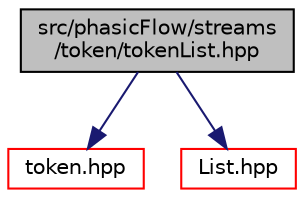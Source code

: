 digraph "src/phasicFlow/streams/token/tokenList.hpp"
{
 // LATEX_PDF_SIZE
  edge [fontname="Helvetica",fontsize="10",labelfontname="Helvetica",labelfontsize="10"];
  node [fontname="Helvetica",fontsize="10",shape=record];
  Node1 [label="src/phasicFlow/streams\l/token/tokenList.hpp",height=0.2,width=0.4,color="black", fillcolor="grey75", style="filled", fontcolor="black",tooltip=" "];
  Node1 -> Node2 [color="midnightblue",fontsize="10",style="solid",fontname="Helvetica"];
  Node2 [label="token.hpp",height=0.2,width=0.4,color="red", fillcolor="white", style="filled",URL="$token_8hpp.html",tooltip=" "];
  Node1 -> Node16 [color="midnightblue",fontsize="10",style="solid",fontname="Helvetica"];
  Node16 [label="List.hpp",height=0.2,width=0.4,color="red", fillcolor="white", style="filled",URL="$List_8hpp.html",tooltip=" "];
}
